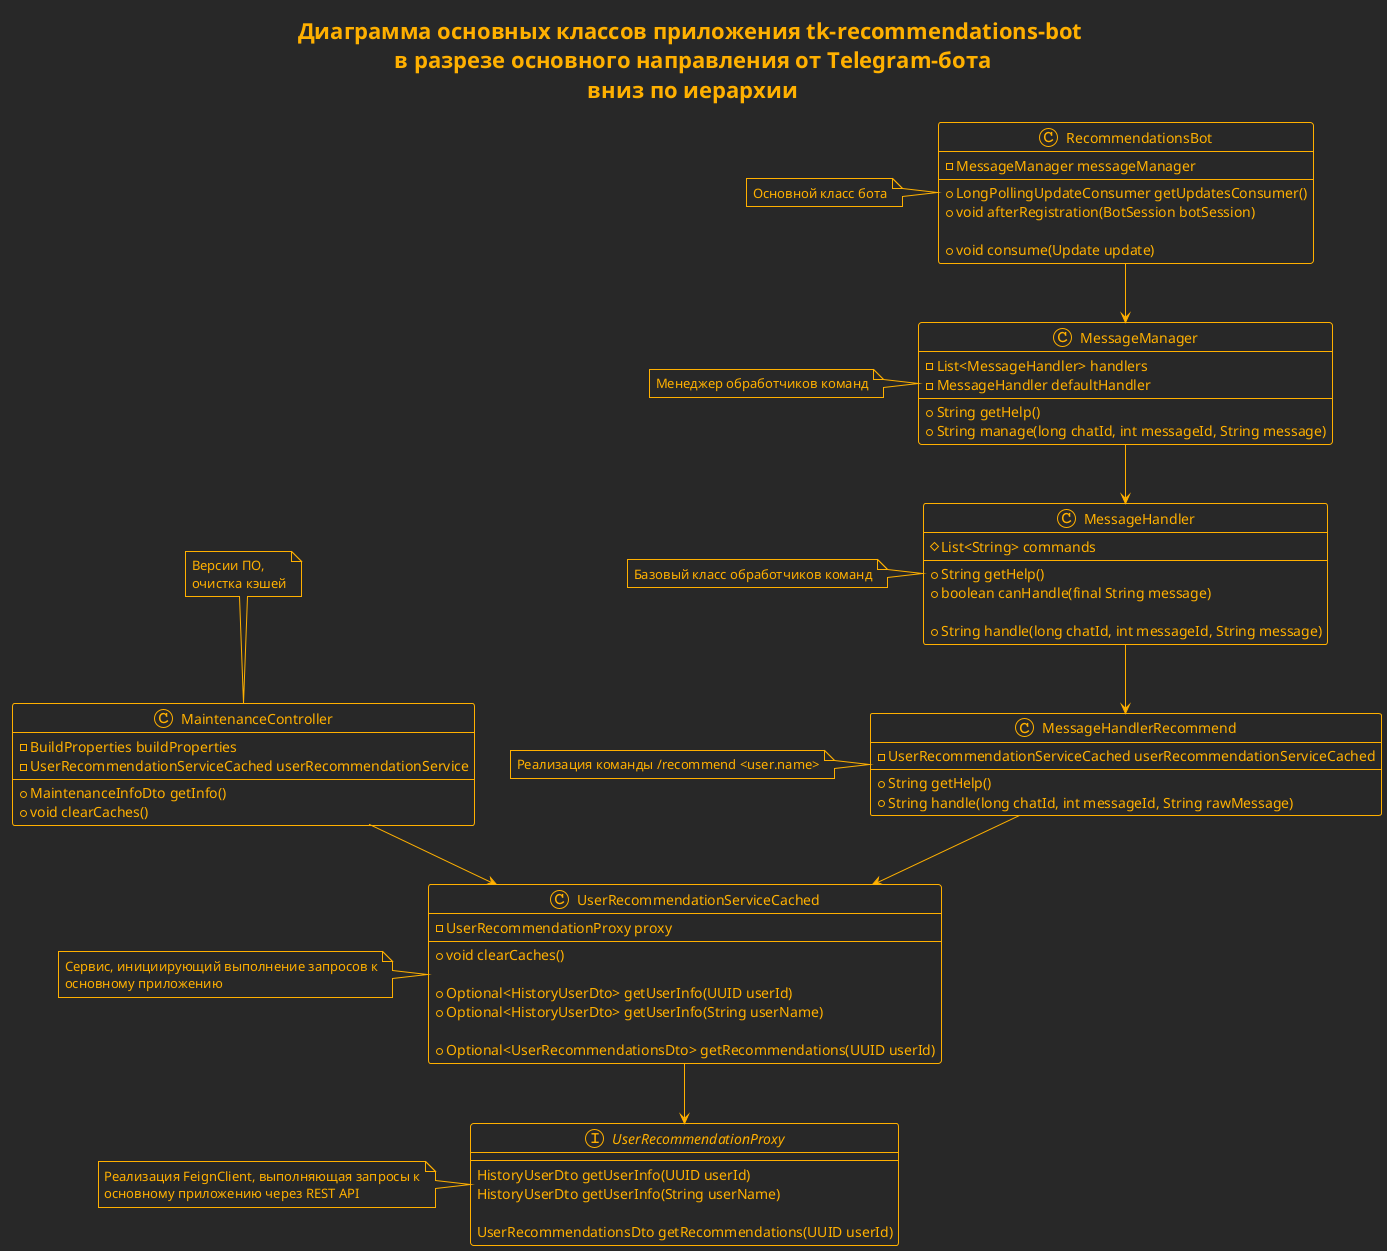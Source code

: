 @startuml "recommendation-bot classes"

' https://plantuml.com/ru/commons
title "Диаграмма основных классов приложения tk-recommendations-bot\n в разрезе основного направления от Telegram-бота\n вниз по иерархии"

!theme crt-amber

' ======= Уровень бота =======

class RecommendationsBot {

  - MessageManager messageManager

  + LongPollingUpdateConsumer getUpdatesConsumer()
  + void afterRegistration(BotSession botSession)

  + void consume(Update update)
}
note left of RecommendationsBot  {
  Основной класс бота
}

class MessageManager {

  - List<MessageHandler> handlers
  - MessageHandler defaultHandler

  + String getHelp()
  + String manage(long chatId, int messageId, String message)
}
note left of MessageManager  {
  Менеджер обработчиков команд
}

class MessageHandler {

  # List<String> commands

  + String getHelp()
  + boolean canHandle(final String message)

  + String handle(long chatId, int messageId, String message)
}
note left of MessageHandler  {
  Базовый класс обработчиков команд
}

class MessageHandlerRecommend {

  - UserRecommendationServiceCached userRecommendationServiceCached

  + String getHelp()
  + String handle(long chatId, int messageId, String rawMessage)
}
note left of MessageHandlerRecommend  {
  Реализация команды /recommend <user.name>
}

' ======= Уровень сервисов =======

class UserRecommendationServiceCached {

  - UserRecommendationProxy proxy

  + void clearCaches()

  + Optional<HistoryUserDto> getUserInfo(UUID userId)
  + Optional<HistoryUserDto> getUserInfo(String userName)

  + Optional<UserRecommendationsDto> getRecommendations(UUID userId)
}
note left of UserRecommendationServiceCached  {
  Сервис, инициирующий выполнение запросов к
  основному приложению
}

interface UserRecommendationProxy {

    HistoryUserDto getUserInfo(UUID userId)
    HistoryUserDto getUserInfo(String userName)

    UserRecommendationsDto getRecommendations(UUID userId)
}
note left of UserRecommendationProxy  {
  Реализация FeignClient, выполняющая запросы к
  основному приложению через REST API
}

' ======= Вспомогательный уровень =======

' Обслуживание
class MaintenanceController {

    - BuildProperties buildProperties
    - UserRecommendationServiceCached userRecommendationService

    + MaintenanceInfoDto getInfo()
    + void clearCaches()
}
note top of MaintenanceController  {
  Версии ПО,
  очистка кэшей
}

' = = = = = = = Связи = = = = = = =

RecommendationsBot --> MessageManager
MessageManager --> MessageHandler
MessageHandler --> MessageHandlerRecommend
MessageHandlerRecommend --> UserRecommendationServiceCached
UserRecommendationServiceCached --> UserRecommendationProxy

MaintenanceController --> UserRecommendationServiceCached
@enduml
